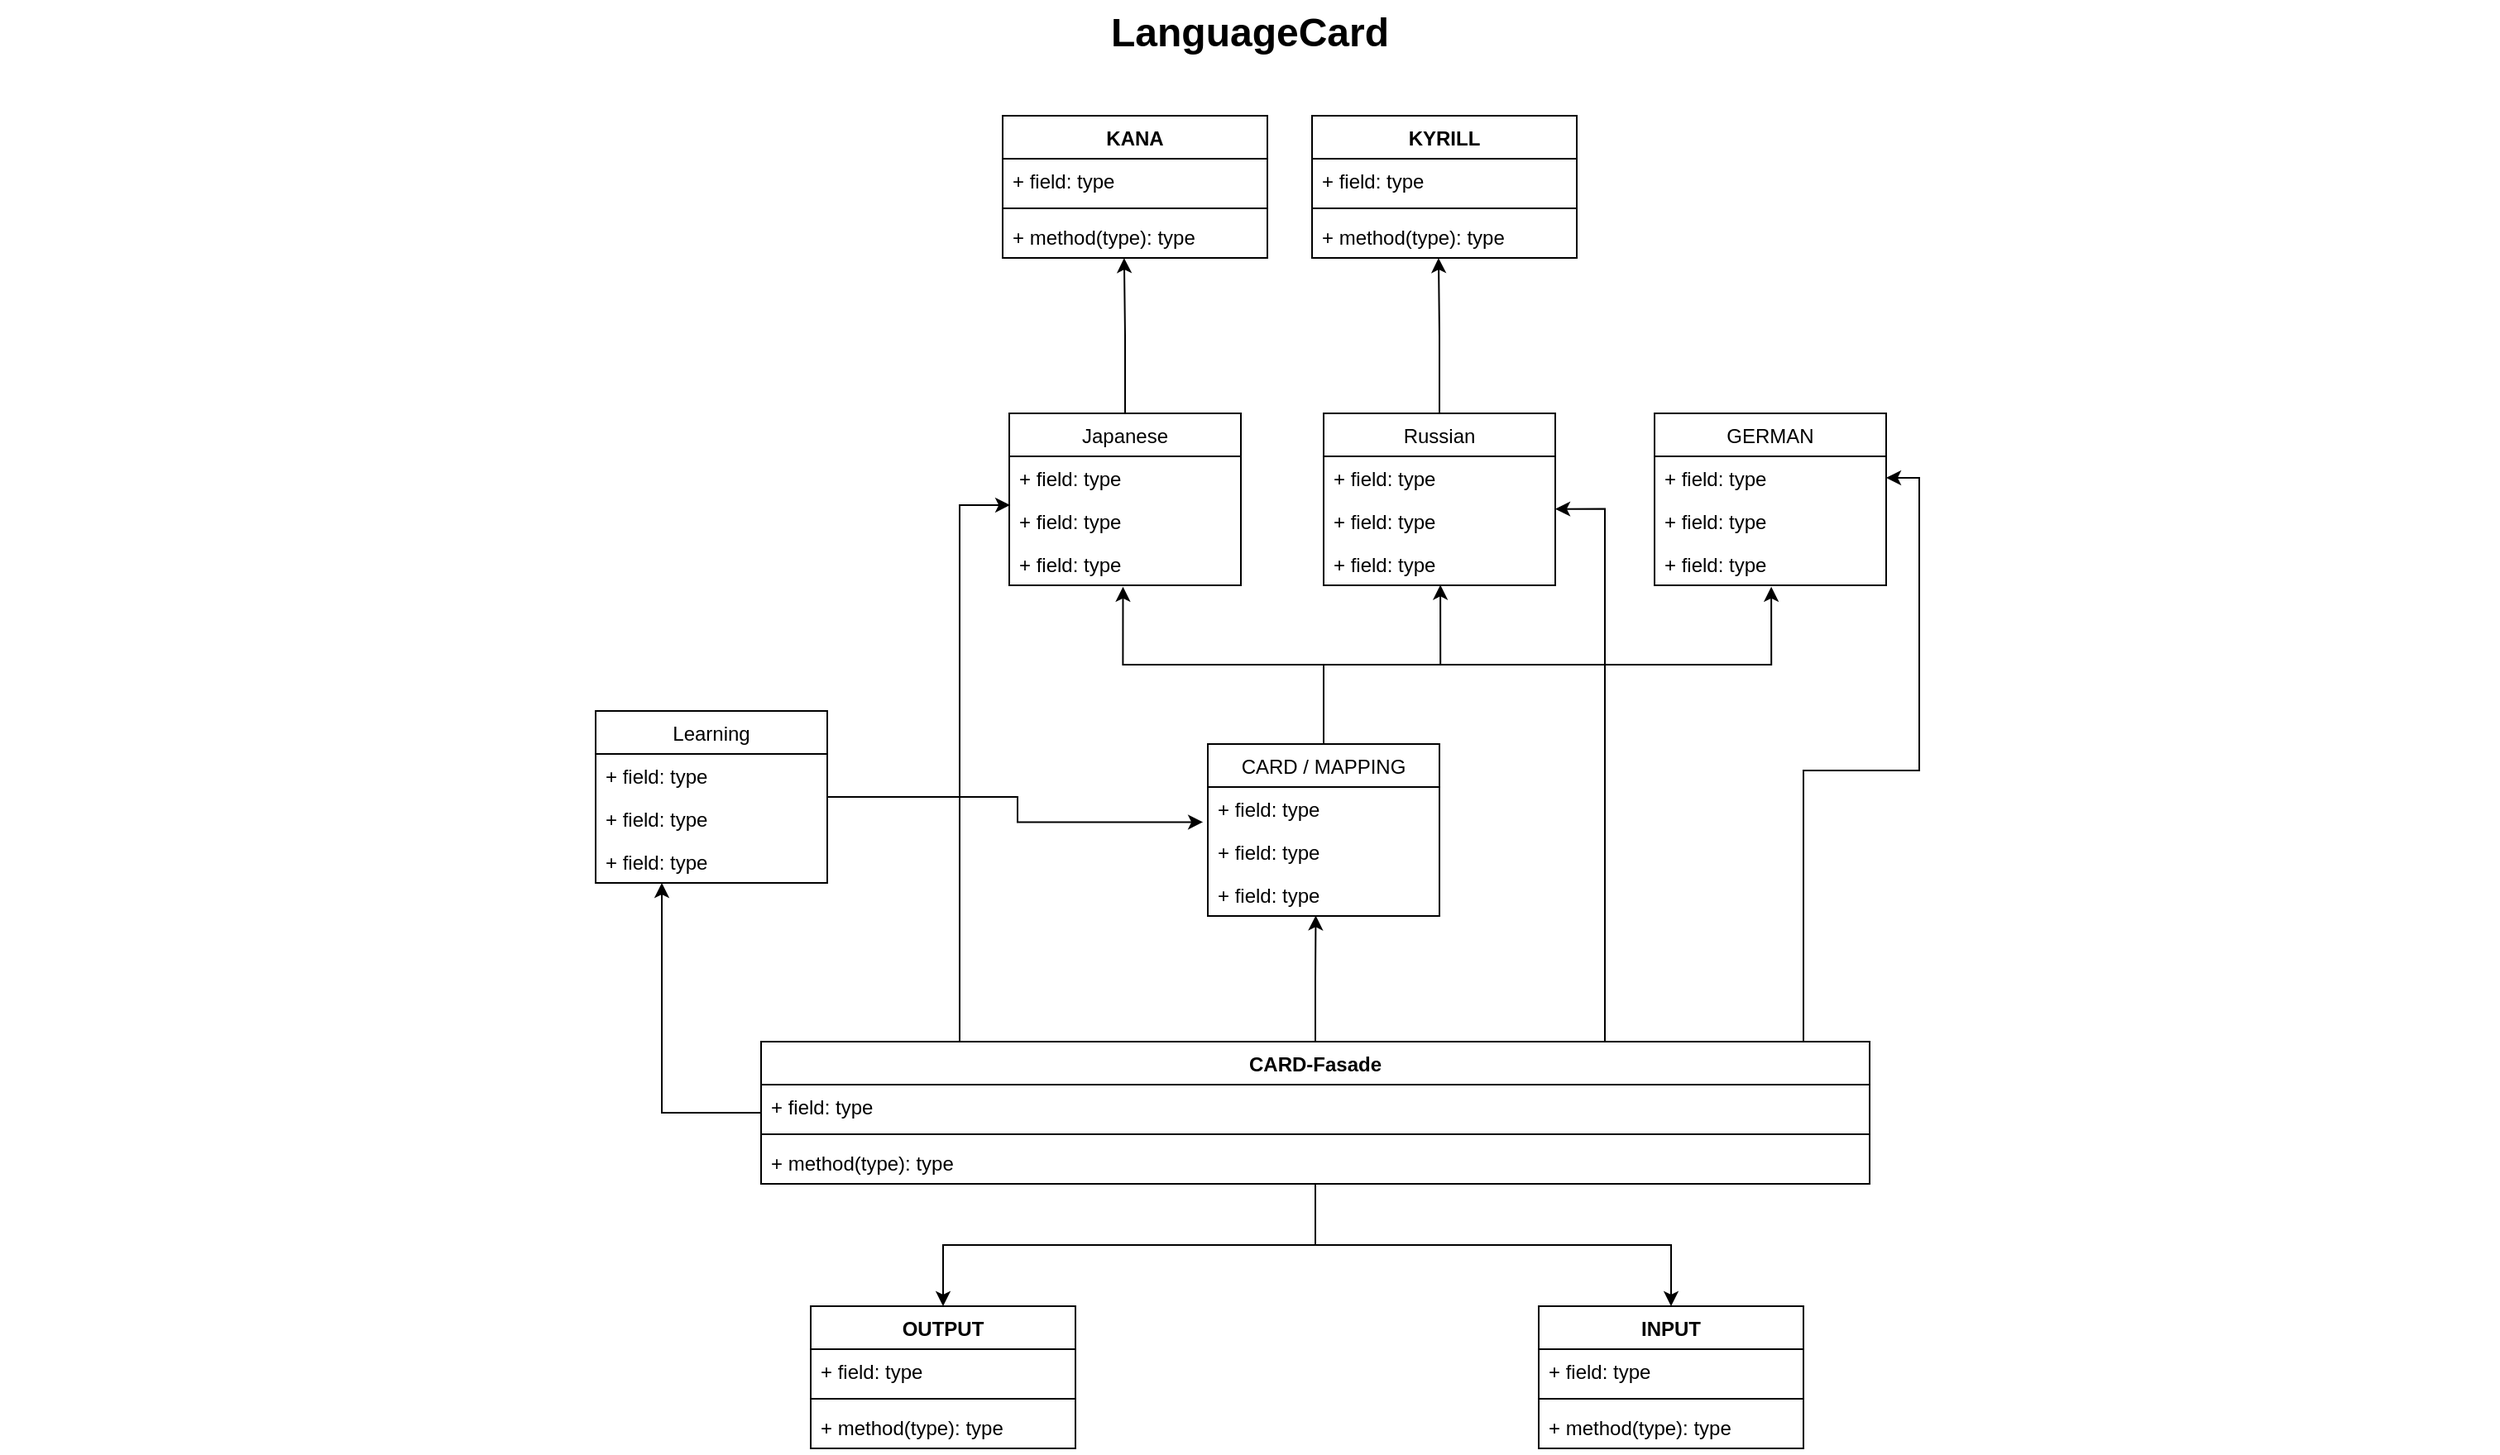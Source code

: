 <mxfile version="14.1.3" type="github">
  <diagram name="Page-1" id="929967ad-93f9-6ef4-fab6-5d389245f69c">
    <mxGraphModel dx="1673" dy="931" grid="1" gridSize="10" guides="1" tooltips="1" connect="1" arrows="1" fold="1" page="1" pageScale="1.5" pageWidth="1169" pageHeight="826" background="none" math="0" shadow="0">
      <root>
        <mxCell id="0" style=";html=1;" />
        <mxCell id="1" style=";html=1;" parent="0" />
        <mxCell id="1672d66443f91eb5-23" value="LanguageCard" style="text;strokeColor=none;fillColor=none;html=1;fontSize=24;fontStyle=1;verticalAlign=middle;align=center;" parent="1" vertex="1">
          <mxGeometry x="120" y="40" width="1510" height="40" as="geometry" />
        </mxCell>
        <mxCell id="HCh2mOCaZZa9Vk0N-4pF-28" style="edgeStyle=orthogonalEdgeStyle;rounded=0;orthogonalLoop=1;jettySize=auto;html=1;entryX=0.491;entryY=1.034;entryDx=0;entryDy=0;entryPerimeter=0;" edge="1" parent="1" source="HCh2mOCaZZa9Vk0N-4pF-12" target="HCh2mOCaZZa9Vk0N-4pF-27">
          <mxGeometry relative="1" as="geometry" />
        </mxCell>
        <mxCell id="HCh2mOCaZZa9Vk0N-4pF-29" style="edgeStyle=orthogonalEdgeStyle;rounded=0;orthogonalLoop=1;jettySize=auto;html=1;entryX=0.504;entryY=0.989;entryDx=0;entryDy=0;entryPerimeter=0;" edge="1" parent="1" source="HCh2mOCaZZa9Vk0N-4pF-12" target="HCh2mOCaZZa9Vk0N-4pF-23">
          <mxGeometry relative="1" as="geometry" />
        </mxCell>
        <mxCell id="HCh2mOCaZZa9Vk0N-4pF-30" style="edgeStyle=orthogonalEdgeStyle;rounded=0;orthogonalLoop=1;jettySize=auto;html=1;entryX=0.504;entryY=1.034;entryDx=0;entryDy=0;entryPerimeter=0;" edge="1" parent="1" source="HCh2mOCaZZa9Vk0N-4pF-12" target="HCh2mOCaZZa9Vk0N-4pF-19">
          <mxGeometry relative="1" as="geometry" />
        </mxCell>
        <mxCell id="HCh2mOCaZZa9Vk0N-4pF-12" value="CARD / MAPPING" style="swimlane;fontStyle=0;childLayout=stackLayout;horizontal=1;startSize=26;fillColor=none;horizontalStack=0;resizeParent=1;resizeParentMax=0;resizeLast=0;collapsible=1;marginBottom=0;" vertex="1" parent="1">
          <mxGeometry x="850" y="490" width="140" height="104" as="geometry" />
        </mxCell>
        <mxCell id="HCh2mOCaZZa9Vk0N-4pF-13" value="+ field: type" style="text;strokeColor=none;fillColor=none;align=left;verticalAlign=top;spacingLeft=4;spacingRight=4;overflow=hidden;rotatable=0;points=[[0,0.5],[1,0.5]];portConstraint=eastwest;" vertex="1" parent="HCh2mOCaZZa9Vk0N-4pF-12">
          <mxGeometry y="26" width="140" height="26" as="geometry" />
        </mxCell>
        <mxCell id="HCh2mOCaZZa9Vk0N-4pF-14" value="+ field: type" style="text;strokeColor=none;fillColor=none;align=left;verticalAlign=top;spacingLeft=4;spacingRight=4;overflow=hidden;rotatable=0;points=[[0,0.5],[1,0.5]];portConstraint=eastwest;" vertex="1" parent="HCh2mOCaZZa9Vk0N-4pF-12">
          <mxGeometry y="52" width="140" height="26" as="geometry" />
        </mxCell>
        <mxCell id="HCh2mOCaZZa9Vk0N-4pF-15" value="+ field: type" style="text;strokeColor=none;fillColor=none;align=left;verticalAlign=top;spacingLeft=4;spacingRight=4;overflow=hidden;rotatable=0;points=[[0,0.5],[1,0.5]];portConstraint=eastwest;" vertex="1" parent="HCh2mOCaZZa9Vk0N-4pF-12">
          <mxGeometry y="78" width="140" height="26" as="geometry" />
        </mxCell>
        <mxCell id="HCh2mOCaZZa9Vk0N-4pF-16" value="GERMAN" style="swimlane;fontStyle=0;childLayout=stackLayout;horizontal=1;startSize=26;fillColor=none;horizontalStack=0;resizeParent=1;resizeParentMax=0;resizeLast=0;collapsible=1;marginBottom=0;" vertex="1" parent="1">
          <mxGeometry x="1120" y="290" width="140" height="104" as="geometry" />
        </mxCell>
        <mxCell id="HCh2mOCaZZa9Vk0N-4pF-17" value="+ field: type" style="text;strokeColor=none;fillColor=none;align=left;verticalAlign=top;spacingLeft=4;spacingRight=4;overflow=hidden;rotatable=0;points=[[0,0.5],[1,0.5]];portConstraint=eastwest;" vertex="1" parent="HCh2mOCaZZa9Vk0N-4pF-16">
          <mxGeometry y="26" width="140" height="26" as="geometry" />
        </mxCell>
        <mxCell id="HCh2mOCaZZa9Vk0N-4pF-18" value="+ field: type" style="text;strokeColor=none;fillColor=none;align=left;verticalAlign=top;spacingLeft=4;spacingRight=4;overflow=hidden;rotatable=0;points=[[0,0.5],[1,0.5]];portConstraint=eastwest;" vertex="1" parent="HCh2mOCaZZa9Vk0N-4pF-16">
          <mxGeometry y="52" width="140" height="26" as="geometry" />
        </mxCell>
        <mxCell id="HCh2mOCaZZa9Vk0N-4pF-19" value="+ field: type" style="text;strokeColor=none;fillColor=none;align=left;verticalAlign=top;spacingLeft=4;spacingRight=4;overflow=hidden;rotatable=0;points=[[0,0.5],[1,0.5]];portConstraint=eastwest;" vertex="1" parent="HCh2mOCaZZa9Vk0N-4pF-16">
          <mxGeometry y="78" width="140" height="26" as="geometry" />
        </mxCell>
        <mxCell id="HCh2mOCaZZa9Vk0N-4pF-40" style="edgeStyle=orthogonalEdgeStyle;rounded=0;orthogonalLoop=1;jettySize=auto;html=1;entryX=0.478;entryY=1.002;entryDx=0;entryDy=0;entryPerimeter=0;" edge="1" parent="1" source="HCh2mOCaZZa9Vk0N-4pF-20" target="HCh2mOCaZZa9Vk0N-4pF-38">
          <mxGeometry relative="1" as="geometry" />
        </mxCell>
        <mxCell id="HCh2mOCaZZa9Vk0N-4pF-20" value="Russian" style="swimlane;fontStyle=0;childLayout=stackLayout;horizontal=1;startSize=26;fillColor=none;horizontalStack=0;resizeParent=1;resizeParentMax=0;resizeLast=0;collapsible=1;marginBottom=0;" vertex="1" parent="1">
          <mxGeometry x="920" y="290" width="140" height="104" as="geometry" />
        </mxCell>
        <mxCell id="HCh2mOCaZZa9Vk0N-4pF-21" value="+ field: type" style="text;strokeColor=none;fillColor=none;align=left;verticalAlign=top;spacingLeft=4;spacingRight=4;overflow=hidden;rotatable=0;points=[[0,0.5],[1,0.5]];portConstraint=eastwest;" vertex="1" parent="HCh2mOCaZZa9Vk0N-4pF-20">
          <mxGeometry y="26" width="140" height="26" as="geometry" />
        </mxCell>
        <mxCell id="HCh2mOCaZZa9Vk0N-4pF-22" value="+ field: type" style="text;strokeColor=none;fillColor=none;align=left;verticalAlign=top;spacingLeft=4;spacingRight=4;overflow=hidden;rotatable=0;points=[[0,0.5],[1,0.5]];portConstraint=eastwest;" vertex="1" parent="HCh2mOCaZZa9Vk0N-4pF-20">
          <mxGeometry y="52" width="140" height="26" as="geometry" />
        </mxCell>
        <mxCell id="HCh2mOCaZZa9Vk0N-4pF-23" value="+ field: type" style="text;strokeColor=none;fillColor=none;align=left;verticalAlign=top;spacingLeft=4;spacingRight=4;overflow=hidden;rotatable=0;points=[[0,0.5],[1,0.5]];portConstraint=eastwest;" vertex="1" parent="HCh2mOCaZZa9Vk0N-4pF-20">
          <mxGeometry y="78" width="140" height="26" as="geometry" />
        </mxCell>
        <mxCell id="HCh2mOCaZZa9Vk0N-4pF-39" style="edgeStyle=orthogonalEdgeStyle;rounded=0;orthogonalLoop=1;jettySize=auto;html=1;entryX=0.459;entryY=1.002;entryDx=0;entryDy=0;entryPerimeter=0;" edge="1" parent="1" source="HCh2mOCaZZa9Vk0N-4pF-24" target="HCh2mOCaZZa9Vk0N-4pF-34">
          <mxGeometry relative="1" as="geometry" />
        </mxCell>
        <mxCell id="HCh2mOCaZZa9Vk0N-4pF-24" value="Japanese" style="swimlane;fontStyle=0;childLayout=stackLayout;horizontal=1;startSize=26;fillColor=none;horizontalStack=0;resizeParent=1;resizeParentMax=0;resizeLast=0;collapsible=1;marginBottom=0;" vertex="1" parent="1">
          <mxGeometry x="730" y="290" width="140" height="104" as="geometry" />
        </mxCell>
        <mxCell id="HCh2mOCaZZa9Vk0N-4pF-25" value="+ field: type" style="text;strokeColor=none;fillColor=none;align=left;verticalAlign=top;spacingLeft=4;spacingRight=4;overflow=hidden;rotatable=0;points=[[0,0.5],[1,0.5]];portConstraint=eastwest;" vertex="1" parent="HCh2mOCaZZa9Vk0N-4pF-24">
          <mxGeometry y="26" width="140" height="26" as="geometry" />
        </mxCell>
        <mxCell id="HCh2mOCaZZa9Vk0N-4pF-26" value="+ field: type" style="text;strokeColor=none;fillColor=none;align=left;verticalAlign=top;spacingLeft=4;spacingRight=4;overflow=hidden;rotatable=0;points=[[0,0.5],[1,0.5]];portConstraint=eastwest;" vertex="1" parent="HCh2mOCaZZa9Vk0N-4pF-24">
          <mxGeometry y="52" width="140" height="26" as="geometry" />
        </mxCell>
        <mxCell id="HCh2mOCaZZa9Vk0N-4pF-27" value="+ field: type" style="text;strokeColor=none;fillColor=none;align=left;verticalAlign=top;spacingLeft=4;spacingRight=4;overflow=hidden;rotatable=0;points=[[0,0.5],[1,0.5]];portConstraint=eastwest;" vertex="1" parent="HCh2mOCaZZa9Vk0N-4pF-24">
          <mxGeometry y="78" width="140" height="26" as="geometry" />
        </mxCell>
        <mxCell id="HCh2mOCaZZa9Vk0N-4pF-31" value="KANA" style="swimlane;fontStyle=1;align=center;verticalAlign=top;childLayout=stackLayout;horizontal=1;startSize=26;horizontalStack=0;resizeParent=1;resizeParentMax=0;resizeLast=0;collapsible=1;marginBottom=0;" vertex="1" parent="1">
          <mxGeometry x="726" y="110" width="160" height="86" as="geometry" />
        </mxCell>
        <mxCell id="HCh2mOCaZZa9Vk0N-4pF-32" value="+ field: type" style="text;strokeColor=none;fillColor=none;align=left;verticalAlign=top;spacingLeft=4;spacingRight=4;overflow=hidden;rotatable=0;points=[[0,0.5],[1,0.5]];portConstraint=eastwest;" vertex="1" parent="HCh2mOCaZZa9Vk0N-4pF-31">
          <mxGeometry y="26" width="160" height="26" as="geometry" />
        </mxCell>
        <mxCell id="HCh2mOCaZZa9Vk0N-4pF-33" value="" style="line;strokeWidth=1;fillColor=none;align=left;verticalAlign=middle;spacingTop=-1;spacingLeft=3;spacingRight=3;rotatable=0;labelPosition=right;points=[];portConstraint=eastwest;" vertex="1" parent="HCh2mOCaZZa9Vk0N-4pF-31">
          <mxGeometry y="52" width="160" height="8" as="geometry" />
        </mxCell>
        <mxCell id="HCh2mOCaZZa9Vk0N-4pF-34" value="+ method(type): type" style="text;strokeColor=none;fillColor=none;align=left;verticalAlign=top;spacingLeft=4;spacingRight=4;overflow=hidden;rotatable=0;points=[[0,0.5],[1,0.5]];portConstraint=eastwest;" vertex="1" parent="HCh2mOCaZZa9Vk0N-4pF-31">
          <mxGeometry y="60" width="160" height="26" as="geometry" />
        </mxCell>
        <mxCell id="HCh2mOCaZZa9Vk0N-4pF-35" value="KYRILL" style="swimlane;fontStyle=1;align=center;verticalAlign=top;childLayout=stackLayout;horizontal=1;startSize=26;horizontalStack=0;resizeParent=1;resizeParentMax=0;resizeLast=0;collapsible=1;marginBottom=0;" vertex="1" parent="1">
          <mxGeometry x="913" y="110" width="160" height="86" as="geometry" />
        </mxCell>
        <mxCell id="HCh2mOCaZZa9Vk0N-4pF-36" value="+ field: type" style="text;strokeColor=none;fillColor=none;align=left;verticalAlign=top;spacingLeft=4;spacingRight=4;overflow=hidden;rotatable=0;points=[[0,0.5],[1,0.5]];portConstraint=eastwest;" vertex="1" parent="HCh2mOCaZZa9Vk0N-4pF-35">
          <mxGeometry y="26" width="160" height="26" as="geometry" />
        </mxCell>
        <mxCell id="HCh2mOCaZZa9Vk0N-4pF-37" value="" style="line;strokeWidth=1;fillColor=none;align=left;verticalAlign=middle;spacingTop=-1;spacingLeft=3;spacingRight=3;rotatable=0;labelPosition=right;points=[];portConstraint=eastwest;" vertex="1" parent="HCh2mOCaZZa9Vk0N-4pF-35">
          <mxGeometry y="52" width="160" height="8" as="geometry" />
        </mxCell>
        <mxCell id="HCh2mOCaZZa9Vk0N-4pF-38" value="+ method(type): type" style="text;strokeColor=none;fillColor=none;align=left;verticalAlign=top;spacingLeft=4;spacingRight=4;overflow=hidden;rotatable=0;points=[[0,0.5],[1,0.5]];portConstraint=eastwest;" vertex="1" parent="HCh2mOCaZZa9Vk0N-4pF-35">
          <mxGeometry y="60" width="160" height="26" as="geometry" />
        </mxCell>
        <mxCell id="HCh2mOCaZZa9Vk0N-4pF-58" style="edgeStyle=orthogonalEdgeStyle;rounded=0;orthogonalLoop=1;jettySize=auto;html=1;" edge="1" parent="1" source="HCh2mOCaZZa9Vk0N-4pF-41" target="HCh2mOCaZZa9Vk0N-4pF-54">
          <mxGeometry relative="1" as="geometry" />
        </mxCell>
        <mxCell id="HCh2mOCaZZa9Vk0N-4pF-59" style="edgeStyle=orthogonalEdgeStyle;rounded=0;orthogonalLoop=1;jettySize=auto;html=1;" edge="1" parent="1" source="HCh2mOCaZZa9Vk0N-4pF-41" target="HCh2mOCaZZa9Vk0N-4pF-49">
          <mxGeometry relative="1" as="geometry" />
        </mxCell>
        <mxCell id="HCh2mOCaZZa9Vk0N-4pF-61" style="edgeStyle=orthogonalEdgeStyle;rounded=0;orthogonalLoop=1;jettySize=auto;html=1;entryX=0.466;entryY=0.989;entryDx=0;entryDy=0;entryPerimeter=0;" edge="1" parent="1" source="HCh2mOCaZZa9Vk0N-4pF-41" target="HCh2mOCaZZa9Vk0N-4pF-15">
          <mxGeometry relative="1" as="geometry" />
        </mxCell>
        <mxCell id="HCh2mOCaZZa9Vk0N-4pF-63" style="edgeStyle=orthogonalEdgeStyle;rounded=0;orthogonalLoop=1;jettySize=auto;html=1;entryX=0.004;entryY=0.133;entryDx=0;entryDy=0;entryPerimeter=0;" edge="1" parent="1" source="HCh2mOCaZZa9Vk0N-4pF-41" target="HCh2mOCaZZa9Vk0N-4pF-26">
          <mxGeometry relative="1" as="geometry">
            <Array as="points">
              <mxPoint x="700" y="345" />
            </Array>
          </mxGeometry>
        </mxCell>
        <mxCell id="HCh2mOCaZZa9Vk0N-4pF-64" style="edgeStyle=orthogonalEdgeStyle;rounded=0;orthogonalLoop=1;jettySize=auto;html=1;entryX=1;entryY=1.224;entryDx=0;entryDy=0;entryPerimeter=0;" edge="1" parent="1" source="HCh2mOCaZZa9Vk0N-4pF-41" target="HCh2mOCaZZa9Vk0N-4pF-21">
          <mxGeometry relative="1" as="geometry">
            <Array as="points">
              <mxPoint x="1090" y="348" />
            </Array>
          </mxGeometry>
        </mxCell>
        <mxCell id="HCh2mOCaZZa9Vk0N-4pF-65" style="edgeStyle=orthogonalEdgeStyle;rounded=0;orthogonalLoop=1;jettySize=auto;html=1;entryX=1;entryY=0.5;entryDx=0;entryDy=0;" edge="1" parent="1" source="HCh2mOCaZZa9Vk0N-4pF-41" target="HCh2mOCaZZa9Vk0N-4pF-17">
          <mxGeometry relative="1" as="geometry">
            <Array as="points">
              <mxPoint x="1210" y="506" />
              <mxPoint x="1280" y="506" />
              <mxPoint x="1280" y="329" />
            </Array>
          </mxGeometry>
        </mxCell>
        <mxCell id="HCh2mOCaZZa9Vk0N-4pF-71" style="edgeStyle=orthogonalEdgeStyle;rounded=0;orthogonalLoop=1;jettySize=auto;html=1;" edge="1" parent="1" source="HCh2mOCaZZa9Vk0N-4pF-41" target="HCh2mOCaZZa9Vk0N-4pF-69">
          <mxGeometry relative="1" as="geometry">
            <Array as="points">
              <mxPoint x="520" y="713" />
            </Array>
          </mxGeometry>
        </mxCell>
        <mxCell id="HCh2mOCaZZa9Vk0N-4pF-41" value="CARD-Fasade" style="swimlane;fontStyle=1;align=center;verticalAlign=top;childLayout=stackLayout;horizontal=1;startSize=26;horizontalStack=0;resizeParent=1;resizeParentMax=0;resizeLast=0;collapsible=1;marginBottom=0;" vertex="1" parent="1">
          <mxGeometry x="580" y="670" width="670" height="86" as="geometry" />
        </mxCell>
        <mxCell id="HCh2mOCaZZa9Vk0N-4pF-42" value="+ field: type" style="text;strokeColor=none;fillColor=none;align=left;verticalAlign=top;spacingLeft=4;spacingRight=4;overflow=hidden;rotatable=0;points=[[0,0.5],[1,0.5]];portConstraint=eastwest;" vertex="1" parent="HCh2mOCaZZa9Vk0N-4pF-41">
          <mxGeometry y="26" width="670" height="26" as="geometry" />
        </mxCell>
        <mxCell id="HCh2mOCaZZa9Vk0N-4pF-43" value="" style="line;strokeWidth=1;fillColor=none;align=left;verticalAlign=middle;spacingTop=-1;spacingLeft=3;spacingRight=3;rotatable=0;labelPosition=right;points=[];portConstraint=eastwest;" vertex="1" parent="HCh2mOCaZZa9Vk0N-4pF-41">
          <mxGeometry y="52" width="670" height="8" as="geometry" />
        </mxCell>
        <mxCell id="HCh2mOCaZZa9Vk0N-4pF-44" value="+ method(type): type" style="text;strokeColor=none;fillColor=none;align=left;verticalAlign=top;spacingLeft=4;spacingRight=4;overflow=hidden;rotatable=0;points=[[0,0.5],[1,0.5]];portConstraint=eastwest;" vertex="1" parent="HCh2mOCaZZa9Vk0N-4pF-41">
          <mxGeometry y="60" width="670" height="26" as="geometry" />
        </mxCell>
        <mxCell id="HCh2mOCaZZa9Vk0N-4pF-49" value="INPUT" style="swimlane;fontStyle=1;align=center;verticalAlign=top;childLayout=stackLayout;horizontal=1;startSize=26;horizontalStack=0;resizeParent=1;resizeParentMax=0;resizeLast=0;collapsible=1;marginBottom=0;" vertex="1" parent="1">
          <mxGeometry x="1050" y="830" width="160" height="86" as="geometry" />
        </mxCell>
        <mxCell id="HCh2mOCaZZa9Vk0N-4pF-50" value="+ field: type" style="text;strokeColor=none;fillColor=none;align=left;verticalAlign=top;spacingLeft=4;spacingRight=4;overflow=hidden;rotatable=0;points=[[0,0.5],[1,0.5]];portConstraint=eastwest;" vertex="1" parent="HCh2mOCaZZa9Vk0N-4pF-49">
          <mxGeometry y="26" width="160" height="26" as="geometry" />
        </mxCell>
        <mxCell id="HCh2mOCaZZa9Vk0N-4pF-51" value="" style="line;strokeWidth=1;fillColor=none;align=left;verticalAlign=middle;spacingTop=-1;spacingLeft=3;spacingRight=3;rotatable=0;labelPosition=right;points=[];portConstraint=eastwest;" vertex="1" parent="HCh2mOCaZZa9Vk0N-4pF-49">
          <mxGeometry y="52" width="160" height="8" as="geometry" />
        </mxCell>
        <mxCell id="HCh2mOCaZZa9Vk0N-4pF-52" value="+ method(type): type" style="text;strokeColor=none;fillColor=none;align=left;verticalAlign=top;spacingLeft=4;spacingRight=4;overflow=hidden;rotatable=0;points=[[0,0.5],[1,0.5]];portConstraint=eastwest;" vertex="1" parent="HCh2mOCaZZa9Vk0N-4pF-49">
          <mxGeometry y="60" width="160" height="26" as="geometry" />
        </mxCell>
        <mxCell id="HCh2mOCaZZa9Vk0N-4pF-54" value="OUTPUT" style="swimlane;fontStyle=1;align=center;verticalAlign=top;childLayout=stackLayout;horizontal=1;startSize=26;horizontalStack=0;resizeParent=1;resizeParentMax=0;resizeLast=0;collapsible=1;marginBottom=0;" vertex="1" parent="1">
          <mxGeometry x="610" y="830" width="160" height="86" as="geometry" />
        </mxCell>
        <mxCell id="HCh2mOCaZZa9Vk0N-4pF-55" value="+ field: type" style="text;strokeColor=none;fillColor=none;align=left;verticalAlign=top;spacingLeft=4;spacingRight=4;overflow=hidden;rotatable=0;points=[[0,0.5],[1,0.5]];portConstraint=eastwest;" vertex="1" parent="HCh2mOCaZZa9Vk0N-4pF-54">
          <mxGeometry y="26" width="160" height="26" as="geometry" />
        </mxCell>
        <mxCell id="HCh2mOCaZZa9Vk0N-4pF-56" value="" style="line;strokeWidth=1;fillColor=none;align=left;verticalAlign=middle;spacingTop=-1;spacingLeft=3;spacingRight=3;rotatable=0;labelPosition=right;points=[];portConstraint=eastwest;" vertex="1" parent="HCh2mOCaZZa9Vk0N-4pF-54">
          <mxGeometry y="52" width="160" height="8" as="geometry" />
        </mxCell>
        <mxCell id="HCh2mOCaZZa9Vk0N-4pF-57" value="+ method(type): type" style="text;strokeColor=none;fillColor=none;align=left;verticalAlign=top;spacingLeft=4;spacingRight=4;overflow=hidden;rotatable=0;points=[[0,0.5],[1,0.5]];portConstraint=eastwest;" vertex="1" parent="HCh2mOCaZZa9Vk0N-4pF-54">
          <mxGeometry y="60" width="160" height="26" as="geometry" />
        </mxCell>
        <mxCell id="HCh2mOCaZZa9Vk0N-4pF-70" style="edgeStyle=orthogonalEdgeStyle;rounded=0;orthogonalLoop=1;jettySize=auto;html=1;entryX=-0.021;entryY=0.817;entryDx=0;entryDy=0;entryPerimeter=0;" edge="1" parent="1" source="HCh2mOCaZZa9Vk0N-4pF-66" target="HCh2mOCaZZa9Vk0N-4pF-13">
          <mxGeometry relative="1" as="geometry" />
        </mxCell>
        <mxCell id="HCh2mOCaZZa9Vk0N-4pF-66" value="Learning" style="swimlane;fontStyle=0;childLayout=stackLayout;horizontal=1;startSize=26;fillColor=none;horizontalStack=0;resizeParent=1;resizeParentMax=0;resizeLast=0;collapsible=1;marginBottom=0;" vertex="1" parent="1">
          <mxGeometry x="480" y="470" width="140" height="104" as="geometry" />
        </mxCell>
        <mxCell id="HCh2mOCaZZa9Vk0N-4pF-67" value="+ field: type" style="text;strokeColor=none;fillColor=none;align=left;verticalAlign=top;spacingLeft=4;spacingRight=4;overflow=hidden;rotatable=0;points=[[0,0.5],[1,0.5]];portConstraint=eastwest;" vertex="1" parent="HCh2mOCaZZa9Vk0N-4pF-66">
          <mxGeometry y="26" width="140" height="26" as="geometry" />
        </mxCell>
        <mxCell id="HCh2mOCaZZa9Vk0N-4pF-68" value="+ field: type" style="text;strokeColor=none;fillColor=none;align=left;verticalAlign=top;spacingLeft=4;spacingRight=4;overflow=hidden;rotatable=0;points=[[0,0.5],[1,0.5]];portConstraint=eastwest;" vertex="1" parent="HCh2mOCaZZa9Vk0N-4pF-66">
          <mxGeometry y="52" width="140" height="26" as="geometry" />
        </mxCell>
        <mxCell id="HCh2mOCaZZa9Vk0N-4pF-69" value="+ field: type" style="text;strokeColor=none;fillColor=none;align=left;verticalAlign=top;spacingLeft=4;spacingRight=4;overflow=hidden;rotatable=0;points=[[0,0.5],[1,0.5]];portConstraint=eastwest;" vertex="1" parent="HCh2mOCaZZa9Vk0N-4pF-66">
          <mxGeometry y="78" width="140" height="26" as="geometry" />
        </mxCell>
      </root>
    </mxGraphModel>
  </diagram>
</mxfile>
